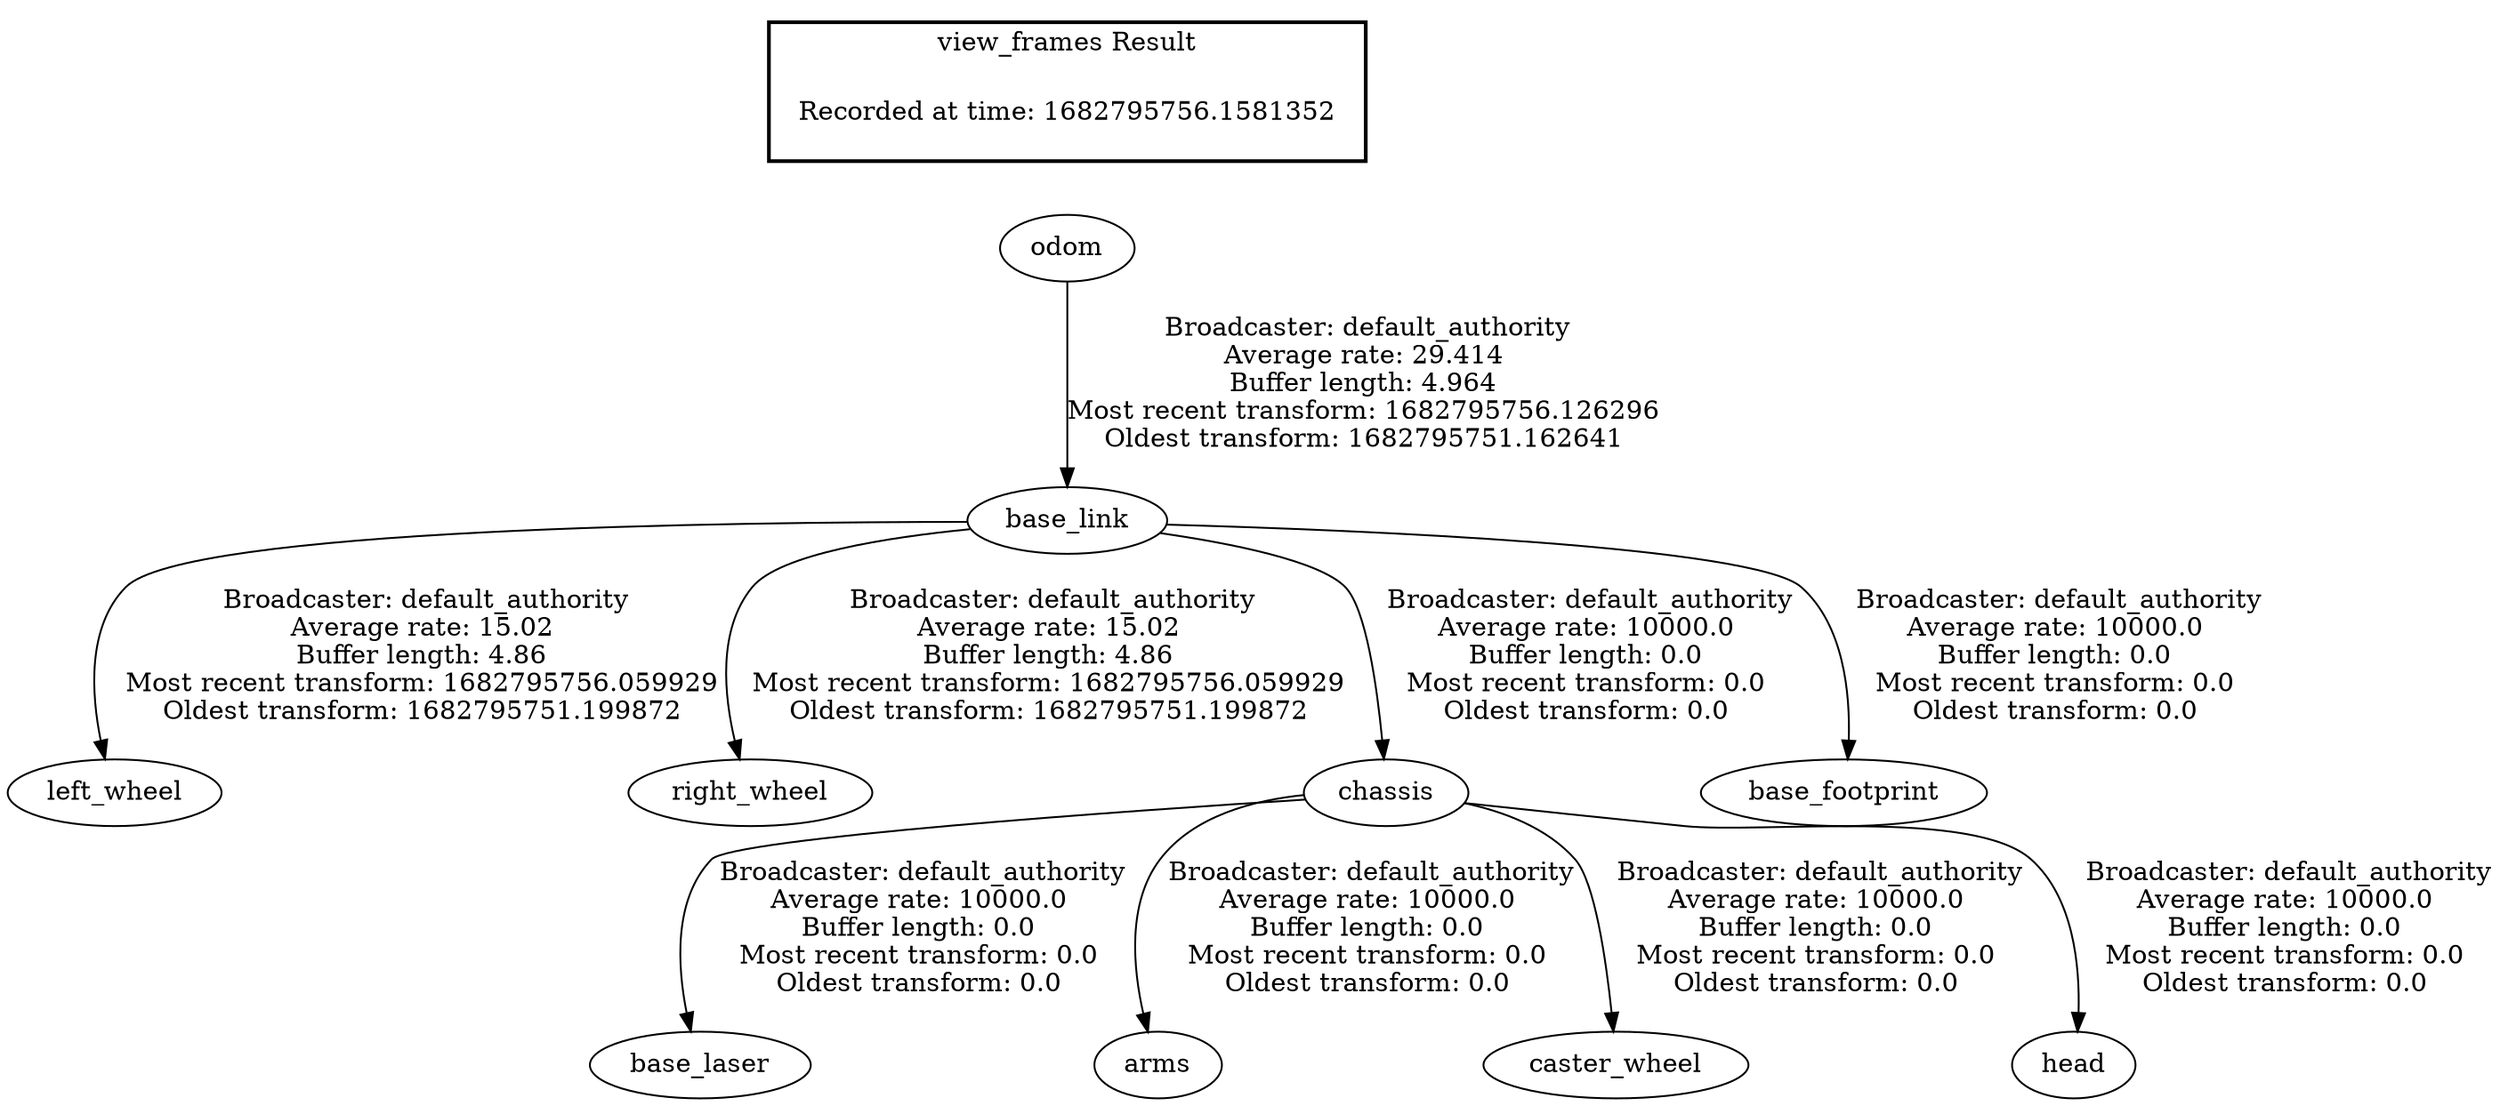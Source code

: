 digraph G {
"odom" -> "base_link"[label=" Broadcaster: default_authority\nAverage rate: 29.414\nBuffer length: 4.964\nMost recent transform: 1682795756.126296\nOldest transform: 1682795751.162641\n"];
"base_link" -> "left_wheel"[label=" Broadcaster: default_authority\nAverage rate: 15.02\nBuffer length: 4.86\nMost recent transform: 1682795756.059929\nOldest transform: 1682795751.199872\n"];
"base_link" -> "right_wheel"[label=" Broadcaster: default_authority\nAverage rate: 15.02\nBuffer length: 4.86\nMost recent transform: 1682795756.059929\nOldest transform: 1682795751.199872\n"];
"chassis" -> "base_laser"[label=" Broadcaster: default_authority\nAverage rate: 10000.0\nBuffer length: 0.0\nMost recent transform: 0.0\nOldest transform: 0.0\n"];
"chassis" -> "arms"[label=" Broadcaster: default_authority\nAverage rate: 10000.0\nBuffer length: 0.0\nMost recent transform: 0.0\nOldest transform: 0.0\n"];
"base_link" -> "chassis"[label=" Broadcaster: default_authority\nAverage rate: 10000.0\nBuffer length: 0.0\nMost recent transform: 0.0\nOldest transform: 0.0\n"];
"base_link" -> "base_footprint"[label=" Broadcaster: default_authority\nAverage rate: 10000.0\nBuffer length: 0.0\nMost recent transform: 0.0\nOldest transform: 0.0\n"];
"chassis" -> "caster_wheel"[label=" Broadcaster: default_authority\nAverage rate: 10000.0\nBuffer length: 0.0\nMost recent transform: 0.0\nOldest transform: 0.0\n"];
"chassis" -> "head"[label=" Broadcaster: default_authority\nAverage rate: 10000.0\nBuffer length: 0.0\nMost recent transform: 0.0\nOldest transform: 0.0\n"];
edge [style=invis];
 subgraph cluster_legend { style=bold; color=black; label ="view_frames Result";
"Recorded at time: 1682795756.1581352"[ shape=plaintext ] ;
}->"odom";
}